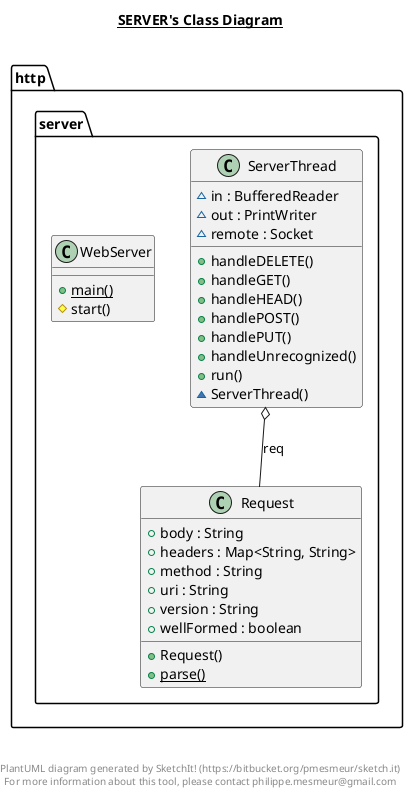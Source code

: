 @startuml

title __SERVER's Class Diagram__\n

  namespace http.server {
    class http.server.Request {
        + body : String
        + headers : Map<String, String>
        + method : String
        + uri : String
        + version : String
        + wellFormed : boolean
        + Request()
        {static} + parse()
    }
  }
  

  namespace http.server {
    class http.server.ServerThread {
        ~ in : BufferedReader
        ~ out : PrintWriter
        ~ remote : Socket
        + handleDELETE()
        + handleGET()
        + handleHEAD()
        + handlePOST()
        + handlePUT()
        + handleUnrecognized()
        + run()
        ~ ServerThread()
    }
  }
  

  namespace http.server {
    class http.server.WebServer {
        {static} + main()
        # start()
    }
  }
  

  http.server.ServerThread o-- http.server.Request : req


right footer


PlantUML diagram generated by SketchIt! (https://bitbucket.org/pmesmeur/sketch.it)
For more information about this tool, please contact philippe.mesmeur@gmail.com
endfooter

@enduml
